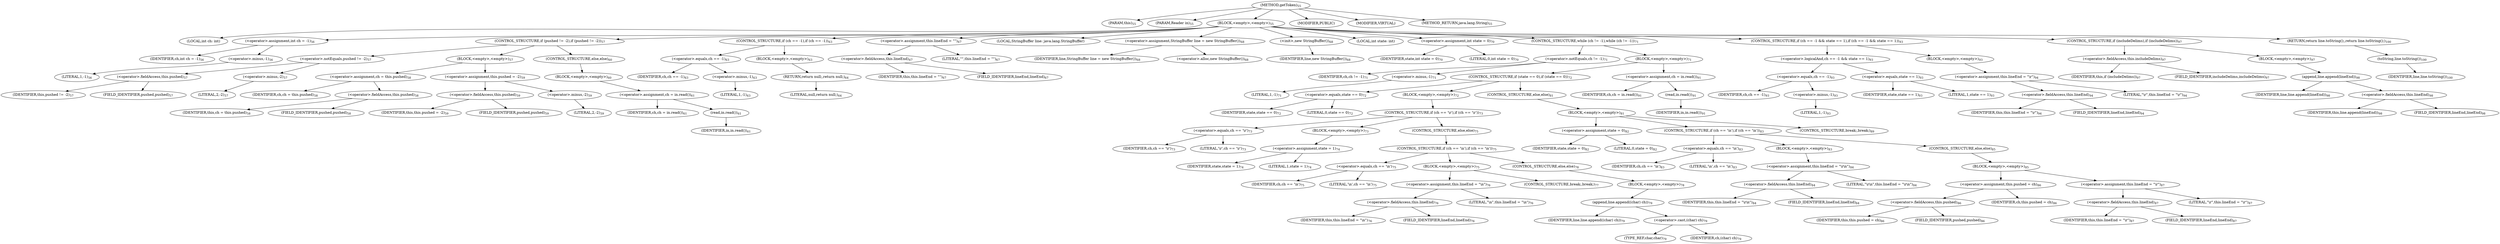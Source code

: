 digraph "getToken" {  
"29" [label = <(METHOD,getToken)<SUB>55</SUB>> ]
"30" [label = <(PARAM,this)<SUB>55</SUB>> ]
"31" [label = <(PARAM,Reader in)<SUB>55</SUB>> ]
"32" [label = <(BLOCK,&lt;empty&gt;,&lt;empty&gt;)<SUB>55</SUB>> ]
"33" [label = <(LOCAL,int ch: int)> ]
"34" [label = <(&lt;operator&gt;.assignment,int ch = -1)<SUB>56</SUB>> ]
"35" [label = <(IDENTIFIER,ch,int ch = -1)<SUB>56</SUB>> ]
"36" [label = <(&lt;operator&gt;.minus,-1)<SUB>56</SUB>> ]
"37" [label = <(LITERAL,1,-1)<SUB>56</SUB>> ]
"38" [label = <(CONTROL_STRUCTURE,if (pushed != -2),if (pushed != -2))<SUB>57</SUB>> ]
"39" [label = <(&lt;operator&gt;.notEquals,pushed != -2)<SUB>57</SUB>> ]
"40" [label = <(&lt;operator&gt;.fieldAccess,this.pushed)<SUB>57</SUB>> ]
"41" [label = <(IDENTIFIER,this,pushed != -2)<SUB>57</SUB>> ]
"42" [label = <(FIELD_IDENTIFIER,pushed,pushed)<SUB>57</SUB>> ]
"43" [label = <(&lt;operator&gt;.minus,-2)<SUB>57</SUB>> ]
"44" [label = <(LITERAL,2,-2)<SUB>57</SUB>> ]
"45" [label = <(BLOCK,&lt;empty&gt;,&lt;empty&gt;)<SUB>57</SUB>> ]
"46" [label = <(&lt;operator&gt;.assignment,ch = this.pushed)<SUB>58</SUB>> ]
"47" [label = <(IDENTIFIER,ch,ch = this.pushed)<SUB>58</SUB>> ]
"48" [label = <(&lt;operator&gt;.fieldAccess,this.pushed)<SUB>58</SUB>> ]
"49" [label = <(IDENTIFIER,this,ch = this.pushed)<SUB>58</SUB>> ]
"50" [label = <(FIELD_IDENTIFIER,pushed,pushed)<SUB>58</SUB>> ]
"51" [label = <(&lt;operator&gt;.assignment,this.pushed = -2)<SUB>59</SUB>> ]
"52" [label = <(&lt;operator&gt;.fieldAccess,this.pushed)<SUB>59</SUB>> ]
"53" [label = <(IDENTIFIER,this,this.pushed = -2)<SUB>59</SUB>> ]
"54" [label = <(FIELD_IDENTIFIER,pushed,pushed)<SUB>59</SUB>> ]
"55" [label = <(&lt;operator&gt;.minus,-2)<SUB>59</SUB>> ]
"56" [label = <(LITERAL,2,-2)<SUB>59</SUB>> ]
"57" [label = <(CONTROL_STRUCTURE,else,else)<SUB>60</SUB>> ]
"58" [label = <(BLOCK,&lt;empty&gt;,&lt;empty&gt;)<SUB>60</SUB>> ]
"59" [label = <(&lt;operator&gt;.assignment,ch = in.read())<SUB>61</SUB>> ]
"60" [label = <(IDENTIFIER,ch,ch = in.read())<SUB>61</SUB>> ]
"61" [label = <(read,in.read())<SUB>61</SUB>> ]
"62" [label = <(IDENTIFIER,in,in.read())<SUB>61</SUB>> ]
"63" [label = <(CONTROL_STRUCTURE,if (ch == -1),if (ch == -1))<SUB>63</SUB>> ]
"64" [label = <(&lt;operator&gt;.equals,ch == -1)<SUB>63</SUB>> ]
"65" [label = <(IDENTIFIER,ch,ch == -1)<SUB>63</SUB>> ]
"66" [label = <(&lt;operator&gt;.minus,-1)<SUB>63</SUB>> ]
"67" [label = <(LITERAL,1,-1)<SUB>63</SUB>> ]
"68" [label = <(BLOCK,&lt;empty&gt;,&lt;empty&gt;)<SUB>63</SUB>> ]
"69" [label = <(RETURN,return null;,return null;)<SUB>64</SUB>> ]
"70" [label = <(LITERAL,null,return null;)<SUB>64</SUB>> ]
"71" [label = <(&lt;operator&gt;.assignment,this.lineEnd = &quot;&quot;)<SUB>67</SUB>> ]
"72" [label = <(&lt;operator&gt;.fieldAccess,this.lineEnd)<SUB>67</SUB>> ]
"73" [label = <(IDENTIFIER,this,this.lineEnd = &quot;&quot;)<SUB>67</SUB>> ]
"74" [label = <(FIELD_IDENTIFIER,lineEnd,lineEnd)<SUB>67</SUB>> ]
"75" [label = <(LITERAL,&quot;&quot;,this.lineEnd = &quot;&quot;)<SUB>67</SUB>> ]
"6" [label = <(LOCAL,StringBuffer line: java.lang.StringBuffer)> ]
"76" [label = <(&lt;operator&gt;.assignment,StringBuffer line = new StringBuffer())<SUB>68</SUB>> ]
"77" [label = <(IDENTIFIER,line,StringBuffer line = new StringBuffer())<SUB>68</SUB>> ]
"78" [label = <(&lt;operator&gt;.alloc,new StringBuffer())<SUB>68</SUB>> ]
"79" [label = <(&lt;init&gt;,new StringBuffer())<SUB>68</SUB>> ]
"5" [label = <(IDENTIFIER,line,new StringBuffer())<SUB>68</SUB>> ]
"80" [label = <(LOCAL,int state: int)> ]
"81" [label = <(&lt;operator&gt;.assignment,int state = 0)<SUB>70</SUB>> ]
"82" [label = <(IDENTIFIER,state,int state = 0)<SUB>70</SUB>> ]
"83" [label = <(LITERAL,0,int state = 0)<SUB>70</SUB>> ]
"84" [label = <(CONTROL_STRUCTURE,while (ch != -1),while (ch != -1))<SUB>71</SUB>> ]
"85" [label = <(&lt;operator&gt;.notEquals,ch != -1)<SUB>71</SUB>> ]
"86" [label = <(IDENTIFIER,ch,ch != -1)<SUB>71</SUB>> ]
"87" [label = <(&lt;operator&gt;.minus,-1)<SUB>71</SUB>> ]
"88" [label = <(LITERAL,1,-1)<SUB>71</SUB>> ]
"89" [label = <(BLOCK,&lt;empty&gt;,&lt;empty&gt;)<SUB>71</SUB>> ]
"90" [label = <(CONTROL_STRUCTURE,if (state == 0),if (state == 0))<SUB>72</SUB>> ]
"91" [label = <(&lt;operator&gt;.equals,state == 0)<SUB>72</SUB>> ]
"92" [label = <(IDENTIFIER,state,state == 0)<SUB>72</SUB>> ]
"93" [label = <(LITERAL,0,state == 0)<SUB>72</SUB>> ]
"94" [label = <(BLOCK,&lt;empty&gt;,&lt;empty&gt;)<SUB>72</SUB>> ]
"95" [label = <(CONTROL_STRUCTURE,if (ch == '\r'),if (ch == '\r'))<SUB>73</SUB>> ]
"96" [label = <(&lt;operator&gt;.equals,ch == '\r')<SUB>73</SUB>> ]
"97" [label = <(IDENTIFIER,ch,ch == '\r')<SUB>73</SUB>> ]
"98" [label = <(LITERAL,'\r',ch == '\r')<SUB>73</SUB>> ]
"99" [label = <(BLOCK,&lt;empty&gt;,&lt;empty&gt;)<SUB>73</SUB>> ]
"100" [label = <(&lt;operator&gt;.assignment,state = 1)<SUB>74</SUB>> ]
"101" [label = <(IDENTIFIER,state,state = 1)<SUB>74</SUB>> ]
"102" [label = <(LITERAL,1,state = 1)<SUB>74</SUB>> ]
"103" [label = <(CONTROL_STRUCTURE,else,else)<SUB>75</SUB>> ]
"104" [label = <(CONTROL_STRUCTURE,if (ch == '\n'),if (ch == '\n'))<SUB>75</SUB>> ]
"105" [label = <(&lt;operator&gt;.equals,ch == '\n')<SUB>75</SUB>> ]
"106" [label = <(IDENTIFIER,ch,ch == '\n')<SUB>75</SUB>> ]
"107" [label = <(LITERAL,'\n',ch == '\n')<SUB>75</SUB>> ]
"108" [label = <(BLOCK,&lt;empty&gt;,&lt;empty&gt;)<SUB>75</SUB>> ]
"109" [label = <(&lt;operator&gt;.assignment,this.lineEnd = &quot;\n&quot;)<SUB>76</SUB>> ]
"110" [label = <(&lt;operator&gt;.fieldAccess,this.lineEnd)<SUB>76</SUB>> ]
"111" [label = <(IDENTIFIER,this,this.lineEnd = &quot;\n&quot;)<SUB>76</SUB>> ]
"112" [label = <(FIELD_IDENTIFIER,lineEnd,lineEnd)<SUB>76</SUB>> ]
"113" [label = <(LITERAL,&quot;\n&quot;,this.lineEnd = &quot;\n&quot;)<SUB>76</SUB>> ]
"114" [label = <(CONTROL_STRUCTURE,break;,break;)<SUB>77</SUB>> ]
"115" [label = <(CONTROL_STRUCTURE,else,else)<SUB>78</SUB>> ]
"116" [label = <(BLOCK,&lt;empty&gt;,&lt;empty&gt;)<SUB>78</SUB>> ]
"117" [label = <(append,line.append((char) ch))<SUB>79</SUB>> ]
"118" [label = <(IDENTIFIER,line,line.append((char) ch))<SUB>79</SUB>> ]
"119" [label = <(&lt;operator&gt;.cast,(char) ch)<SUB>79</SUB>> ]
"120" [label = <(TYPE_REF,char,char)<SUB>79</SUB>> ]
"121" [label = <(IDENTIFIER,ch,(char) ch)<SUB>79</SUB>> ]
"122" [label = <(CONTROL_STRUCTURE,else,else)<SUB>81</SUB>> ]
"123" [label = <(BLOCK,&lt;empty&gt;,&lt;empty&gt;)<SUB>81</SUB>> ]
"124" [label = <(&lt;operator&gt;.assignment,state = 0)<SUB>82</SUB>> ]
"125" [label = <(IDENTIFIER,state,state = 0)<SUB>82</SUB>> ]
"126" [label = <(LITERAL,0,state = 0)<SUB>82</SUB>> ]
"127" [label = <(CONTROL_STRUCTURE,if (ch == '\n'),if (ch == '\n'))<SUB>83</SUB>> ]
"128" [label = <(&lt;operator&gt;.equals,ch == '\n')<SUB>83</SUB>> ]
"129" [label = <(IDENTIFIER,ch,ch == '\n')<SUB>83</SUB>> ]
"130" [label = <(LITERAL,'\n',ch == '\n')<SUB>83</SUB>> ]
"131" [label = <(BLOCK,&lt;empty&gt;,&lt;empty&gt;)<SUB>83</SUB>> ]
"132" [label = <(&lt;operator&gt;.assignment,this.lineEnd = &quot;\r\n&quot;)<SUB>84</SUB>> ]
"133" [label = <(&lt;operator&gt;.fieldAccess,this.lineEnd)<SUB>84</SUB>> ]
"134" [label = <(IDENTIFIER,this,this.lineEnd = &quot;\r\n&quot;)<SUB>84</SUB>> ]
"135" [label = <(FIELD_IDENTIFIER,lineEnd,lineEnd)<SUB>84</SUB>> ]
"136" [label = <(LITERAL,&quot;\r\n&quot;,this.lineEnd = &quot;\r\n&quot;)<SUB>84</SUB>> ]
"137" [label = <(CONTROL_STRUCTURE,else,else)<SUB>85</SUB>> ]
"138" [label = <(BLOCK,&lt;empty&gt;,&lt;empty&gt;)<SUB>85</SUB>> ]
"139" [label = <(&lt;operator&gt;.assignment,this.pushed = ch)<SUB>86</SUB>> ]
"140" [label = <(&lt;operator&gt;.fieldAccess,this.pushed)<SUB>86</SUB>> ]
"141" [label = <(IDENTIFIER,this,this.pushed = ch)<SUB>86</SUB>> ]
"142" [label = <(FIELD_IDENTIFIER,pushed,pushed)<SUB>86</SUB>> ]
"143" [label = <(IDENTIFIER,ch,this.pushed = ch)<SUB>86</SUB>> ]
"144" [label = <(&lt;operator&gt;.assignment,this.lineEnd = &quot;\r&quot;)<SUB>87</SUB>> ]
"145" [label = <(&lt;operator&gt;.fieldAccess,this.lineEnd)<SUB>87</SUB>> ]
"146" [label = <(IDENTIFIER,this,this.lineEnd = &quot;\r&quot;)<SUB>87</SUB>> ]
"147" [label = <(FIELD_IDENTIFIER,lineEnd,lineEnd)<SUB>87</SUB>> ]
"148" [label = <(LITERAL,&quot;\r&quot;,this.lineEnd = &quot;\r&quot;)<SUB>87</SUB>> ]
"149" [label = <(CONTROL_STRUCTURE,break;,break;)<SUB>89</SUB>> ]
"150" [label = <(&lt;operator&gt;.assignment,ch = in.read())<SUB>91</SUB>> ]
"151" [label = <(IDENTIFIER,ch,ch = in.read())<SUB>91</SUB>> ]
"152" [label = <(read,in.read())<SUB>91</SUB>> ]
"153" [label = <(IDENTIFIER,in,in.read())<SUB>91</SUB>> ]
"154" [label = <(CONTROL_STRUCTURE,if (ch == -1 &amp;&amp; state == 1),if (ch == -1 &amp;&amp; state == 1))<SUB>93</SUB>> ]
"155" [label = <(&lt;operator&gt;.logicalAnd,ch == -1 &amp;&amp; state == 1)<SUB>93</SUB>> ]
"156" [label = <(&lt;operator&gt;.equals,ch == -1)<SUB>93</SUB>> ]
"157" [label = <(IDENTIFIER,ch,ch == -1)<SUB>93</SUB>> ]
"158" [label = <(&lt;operator&gt;.minus,-1)<SUB>93</SUB>> ]
"159" [label = <(LITERAL,1,-1)<SUB>93</SUB>> ]
"160" [label = <(&lt;operator&gt;.equals,state == 1)<SUB>93</SUB>> ]
"161" [label = <(IDENTIFIER,state,state == 1)<SUB>93</SUB>> ]
"162" [label = <(LITERAL,1,state == 1)<SUB>93</SUB>> ]
"163" [label = <(BLOCK,&lt;empty&gt;,&lt;empty&gt;)<SUB>93</SUB>> ]
"164" [label = <(&lt;operator&gt;.assignment,this.lineEnd = &quot;\r&quot;)<SUB>94</SUB>> ]
"165" [label = <(&lt;operator&gt;.fieldAccess,this.lineEnd)<SUB>94</SUB>> ]
"166" [label = <(IDENTIFIER,this,this.lineEnd = &quot;\r&quot;)<SUB>94</SUB>> ]
"167" [label = <(FIELD_IDENTIFIER,lineEnd,lineEnd)<SUB>94</SUB>> ]
"168" [label = <(LITERAL,&quot;\r&quot;,this.lineEnd = &quot;\r&quot;)<SUB>94</SUB>> ]
"169" [label = <(CONTROL_STRUCTURE,if (includeDelims),if (includeDelims))<SUB>97</SUB>> ]
"170" [label = <(&lt;operator&gt;.fieldAccess,this.includeDelims)<SUB>97</SUB>> ]
"171" [label = <(IDENTIFIER,this,if (includeDelims))<SUB>97</SUB>> ]
"172" [label = <(FIELD_IDENTIFIER,includeDelims,includeDelims)<SUB>97</SUB>> ]
"173" [label = <(BLOCK,&lt;empty&gt;,&lt;empty&gt;)<SUB>97</SUB>> ]
"174" [label = <(append,line.append(lineEnd))<SUB>98</SUB>> ]
"175" [label = <(IDENTIFIER,line,line.append(lineEnd))<SUB>98</SUB>> ]
"176" [label = <(&lt;operator&gt;.fieldAccess,this.lineEnd)<SUB>98</SUB>> ]
"177" [label = <(IDENTIFIER,this,line.append(lineEnd))<SUB>98</SUB>> ]
"178" [label = <(FIELD_IDENTIFIER,lineEnd,lineEnd)<SUB>98</SUB>> ]
"179" [label = <(RETURN,return line.toString();,return line.toString();)<SUB>100</SUB>> ]
"180" [label = <(toString,line.toString())<SUB>100</SUB>> ]
"181" [label = <(IDENTIFIER,line,line.toString())<SUB>100</SUB>> ]
"182" [label = <(MODIFIER,PUBLIC)> ]
"183" [label = <(MODIFIER,VIRTUAL)> ]
"184" [label = <(METHOD_RETURN,java.lang.String)<SUB>55</SUB>> ]
  "29" -> "30" 
  "29" -> "31" 
  "29" -> "32" 
  "29" -> "182" 
  "29" -> "183" 
  "29" -> "184" 
  "32" -> "33" 
  "32" -> "34" 
  "32" -> "38" 
  "32" -> "63" 
  "32" -> "71" 
  "32" -> "6" 
  "32" -> "76" 
  "32" -> "79" 
  "32" -> "80" 
  "32" -> "81" 
  "32" -> "84" 
  "32" -> "154" 
  "32" -> "169" 
  "32" -> "179" 
  "34" -> "35" 
  "34" -> "36" 
  "36" -> "37" 
  "38" -> "39" 
  "38" -> "45" 
  "38" -> "57" 
  "39" -> "40" 
  "39" -> "43" 
  "40" -> "41" 
  "40" -> "42" 
  "43" -> "44" 
  "45" -> "46" 
  "45" -> "51" 
  "46" -> "47" 
  "46" -> "48" 
  "48" -> "49" 
  "48" -> "50" 
  "51" -> "52" 
  "51" -> "55" 
  "52" -> "53" 
  "52" -> "54" 
  "55" -> "56" 
  "57" -> "58" 
  "58" -> "59" 
  "59" -> "60" 
  "59" -> "61" 
  "61" -> "62" 
  "63" -> "64" 
  "63" -> "68" 
  "64" -> "65" 
  "64" -> "66" 
  "66" -> "67" 
  "68" -> "69" 
  "69" -> "70" 
  "71" -> "72" 
  "71" -> "75" 
  "72" -> "73" 
  "72" -> "74" 
  "76" -> "77" 
  "76" -> "78" 
  "79" -> "5" 
  "81" -> "82" 
  "81" -> "83" 
  "84" -> "85" 
  "84" -> "89" 
  "85" -> "86" 
  "85" -> "87" 
  "87" -> "88" 
  "89" -> "90" 
  "89" -> "150" 
  "90" -> "91" 
  "90" -> "94" 
  "90" -> "122" 
  "91" -> "92" 
  "91" -> "93" 
  "94" -> "95" 
  "95" -> "96" 
  "95" -> "99" 
  "95" -> "103" 
  "96" -> "97" 
  "96" -> "98" 
  "99" -> "100" 
  "100" -> "101" 
  "100" -> "102" 
  "103" -> "104" 
  "104" -> "105" 
  "104" -> "108" 
  "104" -> "115" 
  "105" -> "106" 
  "105" -> "107" 
  "108" -> "109" 
  "108" -> "114" 
  "109" -> "110" 
  "109" -> "113" 
  "110" -> "111" 
  "110" -> "112" 
  "115" -> "116" 
  "116" -> "117" 
  "117" -> "118" 
  "117" -> "119" 
  "119" -> "120" 
  "119" -> "121" 
  "122" -> "123" 
  "123" -> "124" 
  "123" -> "127" 
  "123" -> "149" 
  "124" -> "125" 
  "124" -> "126" 
  "127" -> "128" 
  "127" -> "131" 
  "127" -> "137" 
  "128" -> "129" 
  "128" -> "130" 
  "131" -> "132" 
  "132" -> "133" 
  "132" -> "136" 
  "133" -> "134" 
  "133" -> "135" 
  "137" -> "138" 
  "138" -> "139" 
  "138" -> "144" 
  "139" -> "140" 
  "139" -> "143" 
  "140" -> "141" 
  "140" -> "142" 
  "144" -> "145" 
  "144" -> "148" 
  "145" -> "146" 
  "145" -> "147" 
  "150" -> "151" 
  "150" -> "152" 
  "152" -> "153" 
  "154" -> "155" 
  "154" -> "163" 
  "155" -> "156" 
  "155" -> "160" 
  "156" -> "157" 
  "156" -> "158" 
  "158" -> "159" 
  "160" -> "161" 
  "160" -> "162" 
  "163" -> "164" 
  "164" -> "165" 
  "164" -> "168" 
  "165" -> "166" 
  "165" -> "167" 
  "169" -> "170" 
  "169" -> "173" 
  "170" -> "171" 
  "170" -> "172" 
  "173" -> "174" 
  "174" -> "175" 
  "174" -> "176" 
  "176" -> "177" 
  "176" -> "178" 
  "179" -> "180" 
  "180" -> "181" 
}
